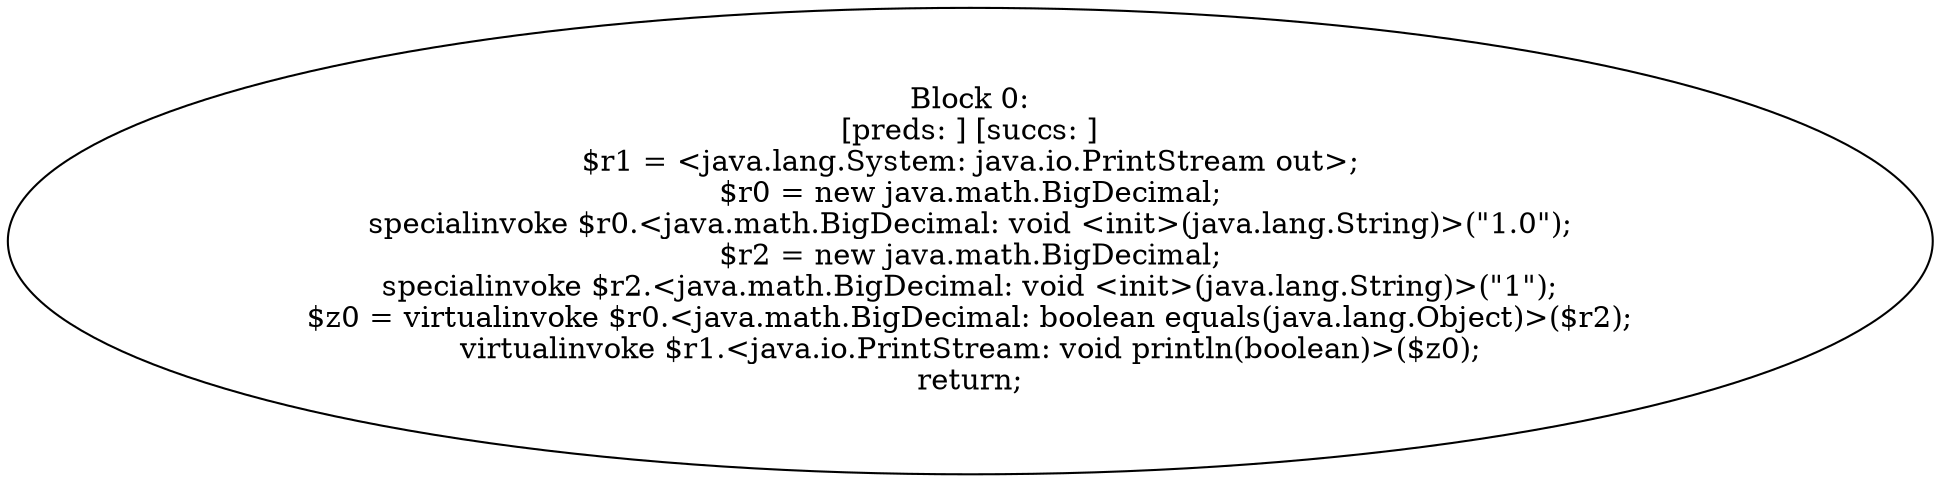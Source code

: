digraph "unitGraph" {
    "Block 0:
[preds: ] [succs: ]
$r1 = <java.lang.System: java.io.PrintStream out>;
$r0 = new java.math.BigDecimal;
specialinvoke $r0.<java.math.BigDecimal: void <init>(java.lang.String)>(\"1.0\");
$r2 = new java.math.BigDecimal;
specialinvoke $r2.<java.math.BigDecimal: void <init>(java.lang.String)>(\"1\");
$z0 = virtualinvoke $r0.<java.math.BigDecimal: boolean equals(java.lang.Object)>($r2);
virtualinvoke $r1.<java.io.PrintStream: void println(boolean)>($z0);
return;
"
}
